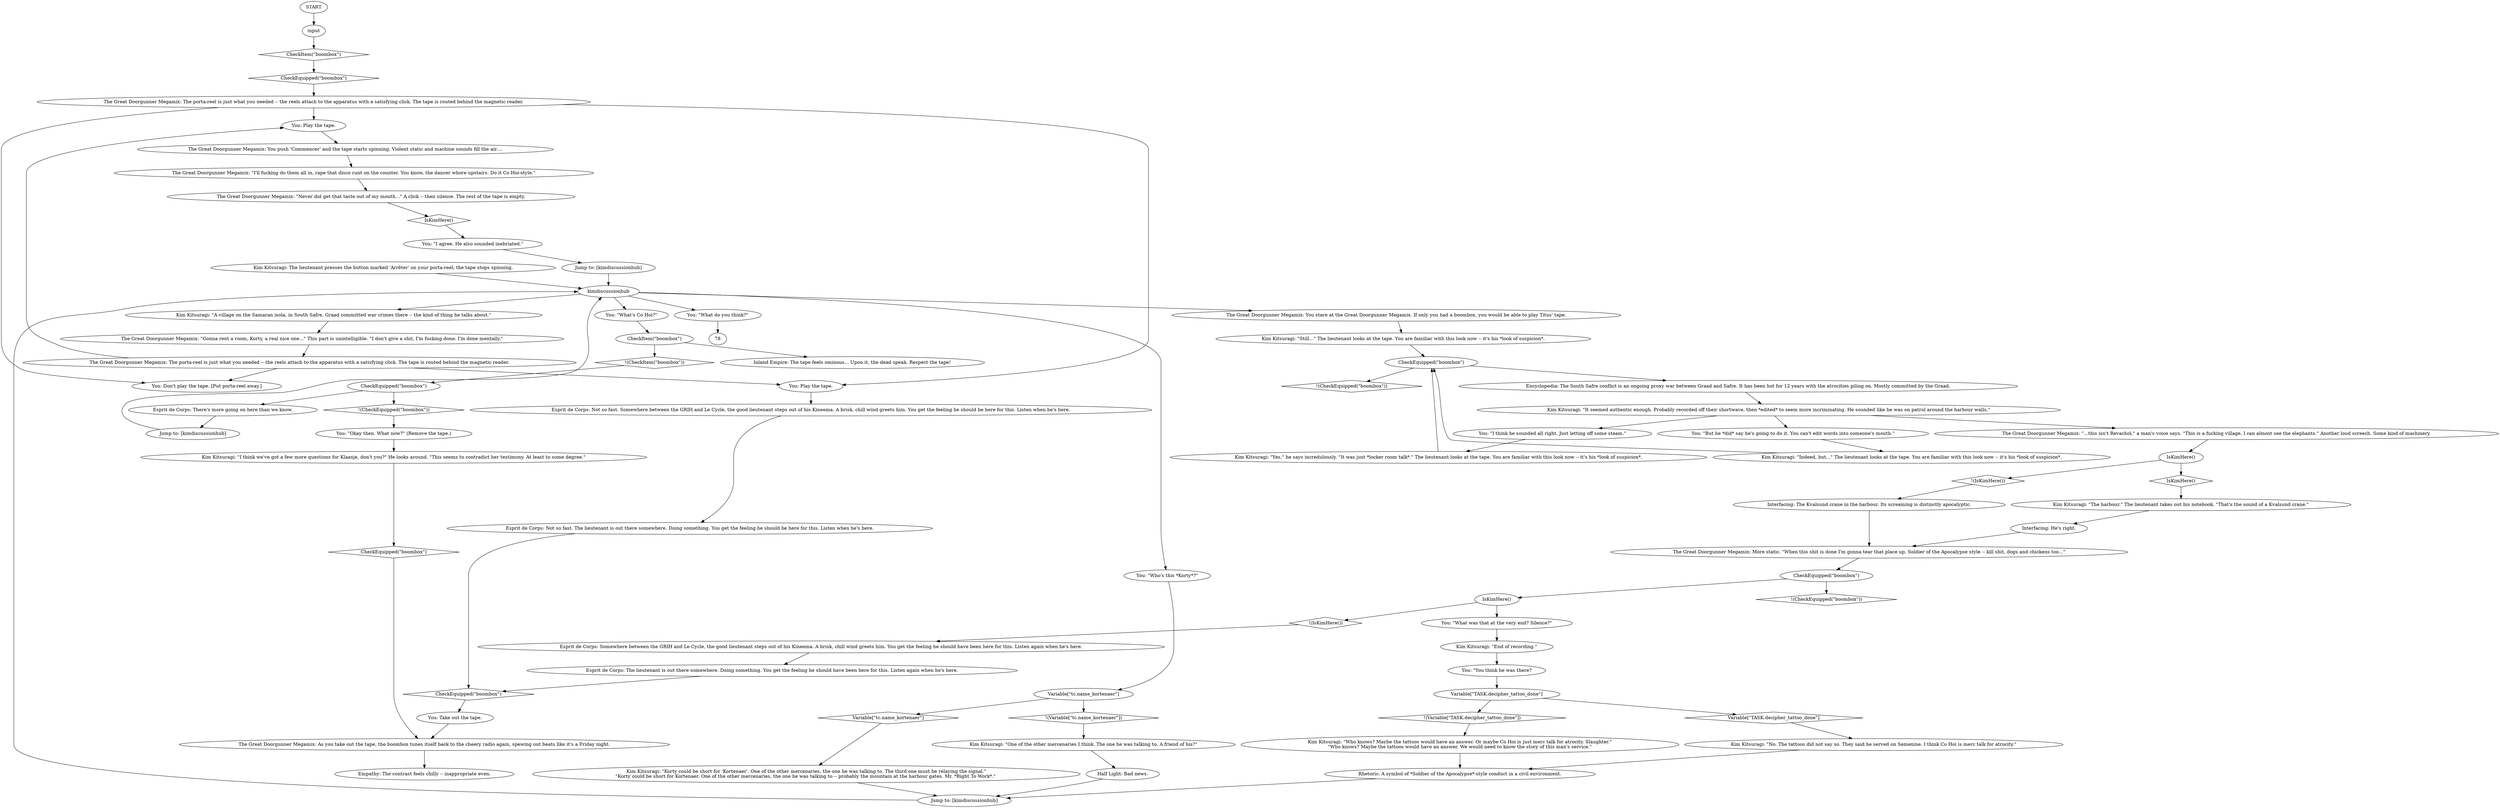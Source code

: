 # INVENTORY / LELY TAPE
# tape now interactable in inventory, if you have the boombox. Lely-Kortenaer banter for interrogate Klaasje sequence
# ==================================================
digraph G {
	  0 [label="START"];
	  1 [label="input"];
	  2 [label="Kim Kitsuragi: \"No. The tattoos did not say so. They said he served on Semenine. I think Co Hoi is merc talk for atrocity.\""];
	  3 [label="Jump to: [kimdiscussionhub]"];
	  4 [label="The Great Doorgunner Megamix: As you take out the tape, the boombox tunes itself back to the cheery radio again, spewing out beats like it's a Friday night."];
	  5 [label="The Great Doorgunner Megamix: More static. \"When this shit is done I'm gonna tear that place up, Soldier of the Apocalypse style -- kill shit, dogs and chickens too...\""];
	  6 [label="Variable[\"tc.name_kortenaer\"]"];
	  7 [label="Variable[\"tc.name_kortenaer\"]", shape=diamond];
	  8 [label="!(Variable[\"tc.name_kortenaer\"])", shape=diamond];
	  9 [label="Kim Kitsuragi: \"Korty could be short for 'Kortenaer'. One of the other mercenaries, the one he was talking to. The third one must be relaying the signal.\"\n\"Korty could be short for Kortenaer. One of the other mercenaries, the one he was talking to -- probably the mountain at the harbour gates. Mr. *Right To Work*.\" "];
	  10 [label="Kim Kitsuragi: \"One of the other mercenaries I think. The one he was talking to. A friend of his?\""];
	  11 [label="You: Play the tape."];
	  12 [label="Esprit de Corps: Not so fast. Somewhere between the GRIH and Le Cycle, the good lieutenant steps out of his Kineema. A brisk, chill wind greets him. You get the feeling he should be here for this. Listen when he's here."];
	  13 [label="IsKimHere()"];
	  14 [label="IsKimHere()", shape=diamond];
	  15 [label="!(IsKimHere())", shape=diamond];
	  16 [label="Jump to: [kimdiscussionhub]"];
	  17 [label="The Great Doorgunner Megamix: \"Never did get that taste out of my mouth...\" A click -- then silence. The rest of the tape is empty."];
	  18 [label="Empathy: The contrast feels chilly -- inappropriate even."];
	  19 [label="You: Don't play the tape. [Put porta-reel away.]"];
	  20 [label="Half Light: Bad news."];
	  21 [label="Variable[\"TASK.decipher_tattoo_done\"]"];
	  22 [label="Variable[\"TASK.decipher_tattoo_done\"]", shape=diamond];
	  23 [label="!(Variable[\"TASK.decipher_tattoo_done\"])", shape=diamond];
	  24 [label="Kim Kitsuragi: \"I think we've got a few more questions for Klaasje, don't you?\" He looks around. \"This seems to contradict her testimony. At least to some degree.\""];
	  25 [label="Esprit de Corps: The lieutenant is out there somewhere. Doing something. You get the feeling he should have been here for this. Listen again when he's here."];
	  26 [label="You: Take out the tape."];
	  27 [label="Kim Kitsuragi: \"Yes,\" he says incredulously. \"It was just *locker room talk*.\" The lieutenant looks at the tape. You are familiar with this look now -- it's his *look of suspicion*."];
	  28 [label="Rhetoric: A symbol of *Soldier of the Apocalypse*-style conduct in a civil environment."];
	  29 [label="Kim Kitsuragi: \"Indeed, but...\" The lieutenant looks at the tape. You are familiar with this look now -- it's his *look of suspicion*."];
	  30 [label="You: \"What do you think?\""];
	  31 [label="The Great Doorgunner Megamix: The porta-reel is just what you needed -- the reels attach to the apparatus with a satisfying click. The tape is routed behind the magnetic reader."];
	  32 [label="Kim Kitsuragi: \"Who knows? Maybe the tattoos would have an answer. Or maybe Co Hoi is just merc talk for atrocity. Slaughter.\"\n\"Who knows? Maybe the tattoos would have an answer. We would need to know the story of this man's service.\""];
	  33 [label="Esprit de Corps: Not so fast. The lieutenant is out there somewhere. Doing something. You get the feeling he should be here for this. Listen when he's here."];
	  34 [label="You: Play the tape."];
	  35 [label="You: \"Who's this *Korty*?\""];
	  36 [label="Interfacing: The Kvalsund crane in the harbour. Its screaming is distinctly apocalyptic."];
	  37 [label="Interfacing: He's right."];
	  38 [label="kimdiscussionhub"];
	  39 [label="The Great Doorgunner Megamix: You push 'Commencer' and the tape starts spinning. Violent static and machine sounds fill the air...."];
	  40 [label="Kim Kitsuragi: \"The harbour.\" The lieutenant takes out his notebook. \"That's the sound of a Kvalsund crane.\""];
	  41 [label="Kim Kitsuragi: \"End of recording.\""];
	  42 [label="Esprit de Corps: Somewhere between the GRIH and Le Cycle, the good lieutenant steps out of his Kineema. A brisk, chill wind greets him. You get the feeling he should have been here for this. Listen again when he's here."];
	  43 [label="Kim Kitsuragi: The lieutenant presses the button marked 'Arrêter' on your porta-reel; the tape stops spinning."];
	  44 [label="You: \"I agree. He also sounded inebriated.\""];
	  45 [label="You: \"But he *did* say he's going to do it. You can't edit words into someone's mouth.\""];
	  46 [label="You: \"I think he sounded all right. Just letting off some steam.\""];
	  47 [label="The Great Doorgunner Megamix: \"...this isn't Revachol,\" a man's voice says. \"This is a fucking village, I can almost see the elephants.\" Another loud screech. Some kind of machinery."];
	  48 [label="The Great Doorgunner Megamix: \"I'll fucking do them all in, rape that disco cunt on the counter. You know, the dancer whore upstairs. Do it Co Hoi-style.\""];
	  49 [label="The Great Doorgunner Megamix: The porta-reel is just what you needed -- the reels attach to the apparatus with a satisfying click. The tape is routed behind the magnetic reader."];
	  50 [label="You: \"Okay then. What now?\" (Remove the tape.)"];
	  51 [label="The Great Doorgunner Megamix: You stare at the Great Doorgunner Megamix. If only you had a boombox, you would be able to play Titus' tape."];
	  52 [label="CheckEquipped(\"boombox\")"];
	  53 [label="CheckEquipped(\"boombox\")", shape=diamond];
	  54 [label="!(CheckEquipped(\"boombox\"))", shape=diamond];
	  55 [label="Esprit de Corps: There's more going on here than we know."];
	  56 [label="CheckEquipped(\"boombox\")"];
	  57 [label="CheckEquipped(\"boombox\")", shape=diamond];
	  58 [label="!(CheckEquipped(\"boombox\"))", shape=diamond];
	  59 [label="Encyclopedia: The South Safre conflict is an ongoing proxy war between Graad and Safre. It has been hot for 12 years with the atrocities piling on. Mostly committed by the Graad."];
	  60 [label="The Great Doorgunner Megamix: \"Gonna rent a room, Korty, a real nice one...\" This part is unintelligible. \"I don't give a shit, I'm fucking done. I'm done mentally.\""];
	  61 [label="CheckEquipped(\"boombox\")"];
	  62 [label="CheckEquipped(\"boombox\")", shape=diamond];
	  63 [label="!(CheckEquipped(\"boombox\"))", shape=diamond];
	  64 [label="IsKimHere()"];
	  65 [label="IsKimHere()", shape=diamond];
	  66 [label="!(IsKimHere())", shape=diamond];
	  67 [label="You: \"What was that at the very end? Silence?\""];
	  68 [label="You: \"What's Co Hoi?\""];
	  69 [label="Kim Kitsuragi: \"A village on the Samaran isola, in South Safre. Graad committed war crimes there -- the kind of thing he talks about.\""];
	  70 [label="CheckItem(\"boombox\")"];
	  71 [label="CheckItem(\"boombox\")", shape=diamond];
	  72 [label="!(CheckItem(\"boombox\"))", shape=diamond];
	  73 [label="Inland Empire: The tape feels ominous... Upon it, the dead speak. Respect the tape!"];
	  74 [label="Kim Kitsuragi: \"Still...\" The lieutenant looks at the tape. You are familiar with this look now -- it's his *look of suspicion*."];
	  75 [label="Jump to: [kimdiscussionhub]"];
	  76 [label="You: \"You think he was there?"];
	  77 [label="Kim Kitsuragi: \"It seemed authentic enough. Probably recorded off their shortwave, then *edited* to seem more incriminating. He sounded like he was on patrol around the harbour walls.\""];
	  0 -> 1
	  1 -> 71
	  2 -> 28
	  3 -> 38
	  4 -> 18
	  5 -> 61
	  6 -> 8
	  6 -> 7
	  7 -> 9
	  8 -> 10
	  9 -> 16
	  10 -> 20
	  11 -> 12
	  12 -> 33
	  13 -> 14
	  13 -> 15
	  14 -> 40
	  15 -> 36
	  16 -> 38
	  17 -> 65
	  20 -> 16
	  21 -> 22
	  21 -> 23
	  22 -> 2
	  23 -> 32
	  24 -> 57
	  25 -> 62
	  26 -> 4
	  27 -> 56
	  28 -> 16
	  29 -> 56
	  30 -> 78
	  31 -> 19
	  31 -> 34
	  31 -> 11
	  32 -> 28
	  33 -> 62
	  34 -> 39
	  35 -> 6
	  36 -> 5
	  37 -> 5
	  38 -> 35
	  38 -> 68
	  38 -> 69
	  38 -> 51
	  38 -> 30
	  39 -> 48
	  40 -> 37
	  41 -> 76
	  42 -> 25
	  43 -> 38
	  44 -> 75
	  45 -> 29
	  46 -> 27
	  47 -> 13
	  48 -> 17
	  49 -> 19
	  49 -> 34
	  49 -> 11
	  50 -> 24
	  51 -> 74
	  52 -> 54
	  52 -> 55
	  53 -> 31
	  54 -> 50
	  55 -> 3
	  56 -> 58
	  56 -> 59
	  57 -> 4
	  59 -> 77
	  60 -> 49
	  61 -> 64
	  61 -> 63
	  62 -> 26
	  64 -> 66
	  64 -> 67
	  65 -> 44
	  66 -> 42
	  67 -> 41
	  68 -> 70
	  69 -> 60
	  70 -> 72
	  70 -> 73
	  71 -> 53
	  72 -> 52
	  74 -> 56
	  75 -> 38
	  76 -> 21
	  77 -> 45
	  77 -> 46
	  77 -> 47
}


